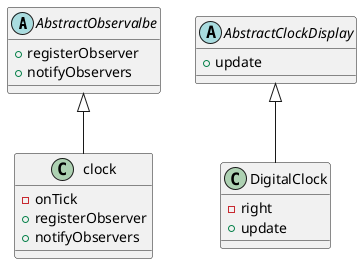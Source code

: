 @startuml

abstract class AbstractObservalbe {
    +registerObserver
    +notifyObservers
}

class clock {
    -onTick
    +registerObserver
    +notifyObservers
}

abstract class AbstractClockDisplay {
    +update
}

class DigitalClock {
    -right
    +update
}

AbstractObservalbe <|-- clock
AbstractClockDisplay <|-- DigitalClock
@enduml